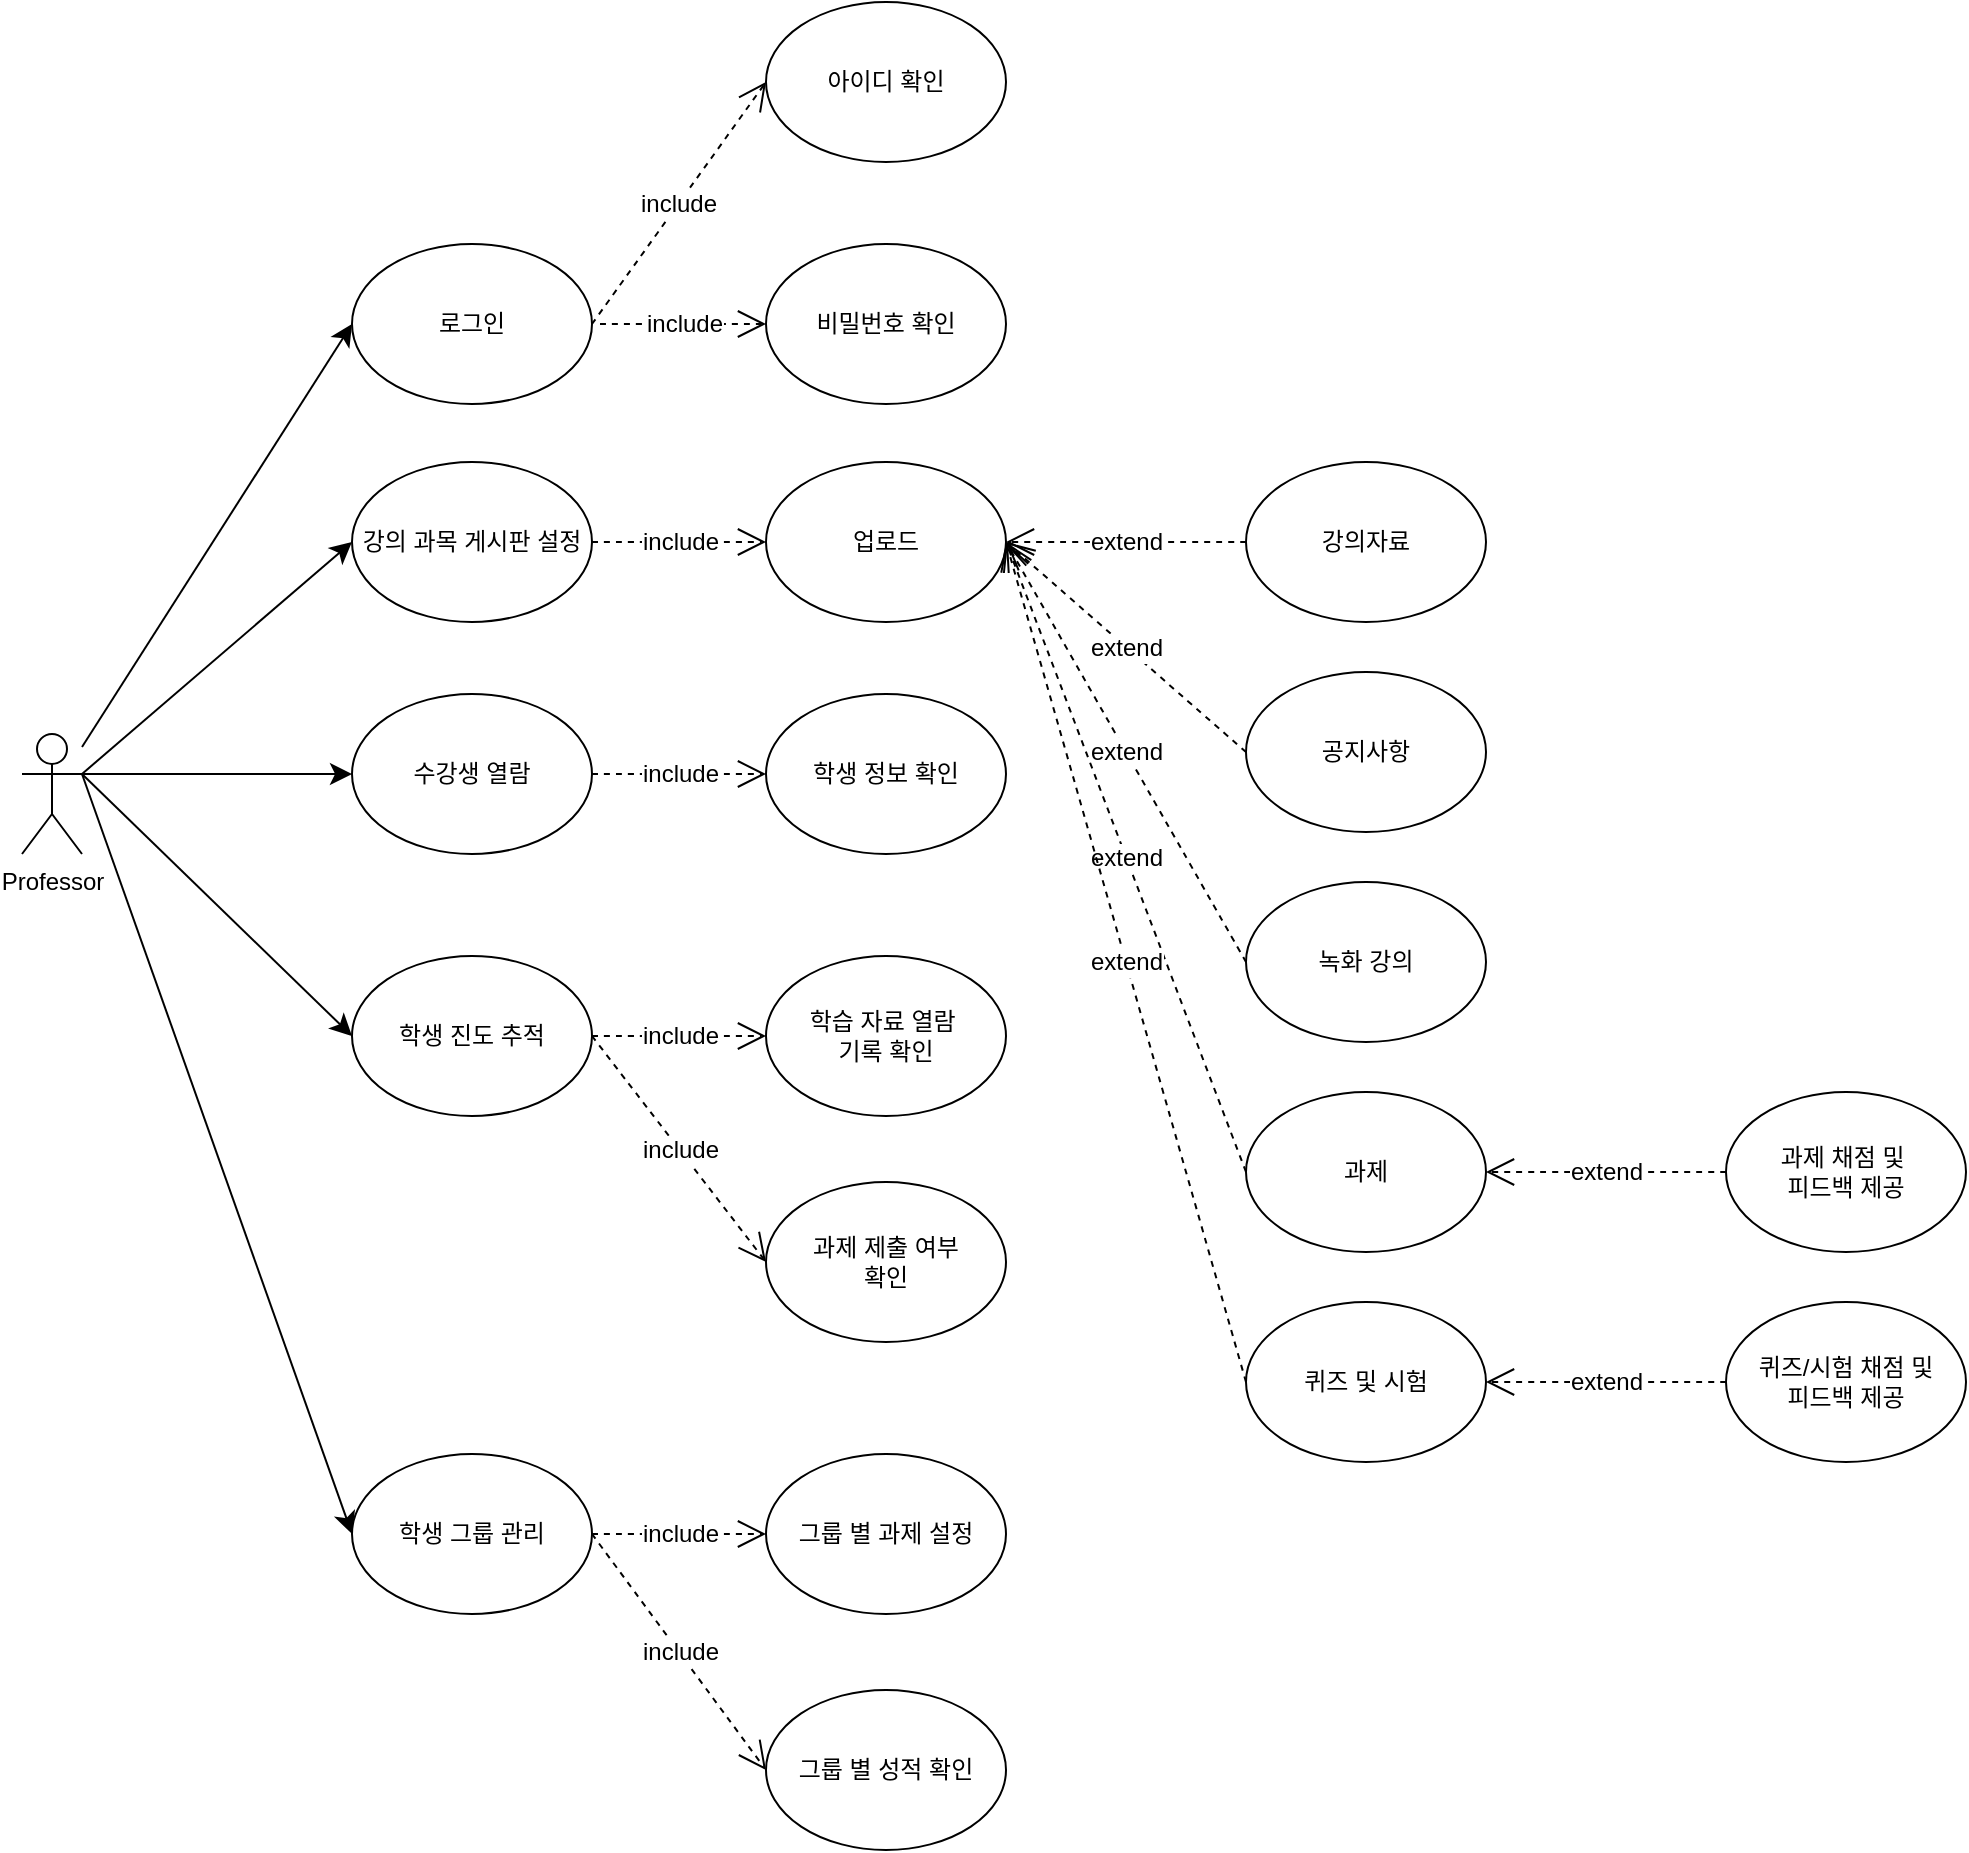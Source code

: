 <mxfile version="24.7.17">
  <diagram name="페이지-1" id="Jaoi5AOhNyEVhdPVCidP">
    <mxGraphModel dx="1144" dy="1217" grid="0" gridSize="10" guides="1" tooltips="1" connect="1" arrows="1" fold="1" page="0" pageScale="1" pageWidth="827" pageHeight="1169" math="0" shadow="0">
      <root>
        <mxCell id="0" />
        <mxCell id="1" parent="0" />
        <mxCell id="BDrPamRUkd0UW-RTRhFA-13" value="" style="edgeStyle=none;curved=1;rounded=0;orthogonalLoop=1;jettySize=auto;html=1;fontSize=12;startSize=8;endSize=8;entryX=0;entryY=0.5;entryDx=0;entryDy=0;" edge="1" parent="1" source="BDrPamRUkd0UW-RTRhFA-1" target="BDrPamRUkd0UW-RTRhFA-9">
          <mxGeometry relative="1" as="geometry" />
        </mxCell>
        <mxCell id="BDrPamRUkd0UW-RTRhFA-19" value="" style="edgeStyle=none;curved=1;rounded=0;orthogonalLoop=1;jettySize=auto;html=1;fontSize=12;startSize=8;endSize=8;entryX=0;entryY=0.5;entryDx=0;entryDy=0;exitX=1;exitY=0.333;exitDx=0;exitDy=0;exitPerimeter=0;" edge="1" parent="1" source="BDrPamRUkd0UW-RTRhFA-1" target="BDrPamRUkd0UW-RTRhFA-11">
          <mxGeometry relative="1" as="geometry">
            <Array as="points" />
          </mxGeometry>
        </mxCell>
        <mxCell id="BDrPamRUkd0UW-RTRhFA-1" value="Professor" style="shape=umlActor;verticalLabelPosition=bottom;verticalAlign=top;html=1;outlineConnect=0;" vertex="1" parent="1">
          <mxGeometry x="-80" y="163" width="30" height="60" as="geometry" />
        </mxCell>
        <mxCell id="BDrPamRUkd0UW-RTRhFA-7" value="수강생 열람" style="ellipse;whiteSpace=wrap;html=1;" vertex="1" parent="1">
          <mxGeometry x="85" y="143" width="120" height="80" as="geometry" />
        </mxCell>
        <mxCell id="BDrPamRUkd0UW-RTRhFA-8" value="강의 과목 게시판 설정" style="ellipse;whiteSpace=wrap;html=1;" vertex="1" parent="1">
          <mxGeometry x="85" y="27" width="120" height="80" as="geometry" />
        </mxCell>
        <mxCell id="BDrPamRUkd0UW-RTRhFA-9" value="로그인" style="ellipse;whiteSpace=wrap;html=1;" vertex="1" parent="1">
          <mxGeometry x="85" y="-82" width="120" height="80" as="geometry" />
        </mxCell>
        <mxCell id="BDrPamRUkd0UW-RTRhFA-10" value="학생 진도 추적" style="ellipse;whiteSpace=wrap;html=1;" vertex="1" parent="1">
          <mxGeometry x="85" y="274" width="120" height="80" as="geometry" />
        </mxCell>
        <mxCell id="BDrPamRUkd0UW-RTRhFA-11" value="학생 그룹 관리" style="ellipse;whiteSpace=wrap;html=1;" vertex="1" parent="1">
          <mxGeometry x="85" y="523" width="120" height="80" as="geometry" />
        </mxCell>
        <mxCell id="BDrPamRUkd0UW-RTRhFA-12" value="비밀번호 확인" style="ellipse;whiteSpace=wrap;html=1;" vertex="1" parent="1">
          <mxGeometry x="292" y="-82" width="120" height="80" as="geometry" />
        </mxCell>
        <mxCell id="BDrPamRUkd0UW-RTRhFA-14" value="" style="endArrow=classic;html=1;rounded=0;fontSize=12;startSize=8;endSize=8;curved=1;exitX=1;exitY=0.333;exitDx=0;exitDy=0;exitPerimeter=0;entryX=0;entryY=0.5;entryDx=0;entryDy=0;" edge="1" parent="1" source="BDrPamRUkd0UW-RTRhFA-1" target="BDrPamRUkd0UW-RTRhFA-8">
          <mxGeometry width="50" height="50" relative="1" as="geometry">
            <mxPoint x="29" y="244" as="sourcePoint" />
            <mxPoint x="56" y="260" as="targetPoint" />
          </mxGeometry>
        </mxCell>
        <mxCell id="BDrPamRUkd0UW-RTRhFA-15" value="" style="endArrow=classic;html=1;rounded=0;fontSize=12;startSize=8;endSize=8;curved=1;exitX=1;exitY=0.333;exitDx=0;exitDy=0;exitPerimeter=0;entryX=0;entryY=0.5;entryDx=0;entryDy=0;" edge="1" parent="1" source="BDrPamRUkd0UW-RTRhFA-1" target="BDrPamRUkd0UW-RTRhFA-7">
          <mxGeometry width="50" height="50" relative="1" as="geometry">
            <mxPoint x="29" y="244" as="sourcePoint" />
            <mxPoint x="79" y="194" as="targetPoint" />
          </mxGeometry>
        </mxCell>
        <mxCell id="BDrPamRUkd0UW-RTRhFA-18" value="" style="endArrow=classic;html=1;rounded=0;fontSize=12;startSize=8;endSize=8;curved=1;exitX=1;exitY=0.333;exitDx=0;exitDy=0;exitPerimeter=0;entryX=0;entryY=0.5;entryDx=0;entryDy=0;" edge="1" parent="1" source="BDrPamRUkd0UW-RTRhFA-1" target="BDrPamRUkd0UW-RTRhFA-10">
          <mxGeometry width="50" height="50" relative="1" as="geometry">
            <mxPoint x="29" y="244" as="sourcePoint" />
            <mxPoint x="79" y="194" as="targetPoint" />
          </mxGeometry>
        </mxCell>
        <mxCell id="BDrPamRUkd0UW-RTRhFA-21" value="아이디 확인" style="ellipse;whiteSpace=wrap;html=1;" vertex="1" parent="1">
          <mxGeometry x="292" y="-203" width="120" height="80" as="geometry" />
        </mxCell>
        <mxCell id="BDrPamRUkd0UW-RTRhFA-22" value="include" style="endArrow=open;endSize=12;dashed=1;html=1;rounded=0;fontSize=12;curved=1;exitX=1;exitY=0.5;exitDx=0;exitDy=0;entryX=0;entryY=0.5;entryDx=0;entryDy=0;" edge="1" parent="1" source="BDrPamRUkd0UW-RTRhFA-9" target="BDrPamRUkd0UW-RTRhFA-21">
          <mxGeometry width="160" relative="1" as="geometry">
            <mxPoint x="209" y="-16" as="sourcePoint" />
            <mxPoint x="425" y="-96" as="targetPoint" />
          </mxGeometry>
        </mxCell>
        <mxCell id="BDrPamRUkd0UW-RTRhFA-23" value="include" style="endArrow=open;endSize=12;dashed=1;html=1;rounded=0;fontSize=12;curved=1;entryX=0;entryY=0.5;entryDx=0;entryDy=0;" edge="1" parent="1" target="BDrPamRUkd0UW-RTRhFA-12">
          <mxGeometry width="160" relative="1" as="geometry">
            <mxPoint x="209" y="-42" as="sourcePoint" />
            <mxPoint x="215" y="-32" as="targetPoint" />
          </mxGeometry>
        </mxCell>
        <mxCell id="BDrPamRUkd0UW-RTRhFA-24" value="업로드" style="ellipse;whiteSpace=wrap;html=1;" vertex="1" parent="1">
          <mxGeometry x="292" y="27" width="120" height="80" as="geometry" />
        </mxCell>
        <mxCell id="BDrPamRUkd0UW-RTRhFA-25" value="학생 정보 확인" style="ellipse;whiteSpace=wrap;html=1;" vertex="1" parent="1">
          <mxGeometry x="292" y="143" width="120" height="80" as="geometry" />
        </mxCell>
        <mxCell id="BDrPamRUkd0UW-RTRhFA-26" value="학습 자료 열람&amp;nbsp;&lt;div&gt;기록 확인&lt;/div&gt;" style="ellipse;whiteSpace=wrap;html=1;" vertex="1" parent="1">
          <mxGeometry x="292" y="274" width="120" height="80" as="geometry" />
        </mxCell>
        <mxCell id="BDrPamRUkd0UW-RTRhFA-27" value="과제 제출 여부&lt;div&gt;확인&lt;/div&gt;" style="ellipse;whiteSpace=wrap;html=1;" vertex="1" parent="1">
          <mxGeometry x="292" y="387" width="120" height="80" as="geometry" />
        </mxCell>
        <mxCell id="BDrPamRUkd0UW-RTRhFA-28" value="그룹 별 과제 설정" style="ellipse;whiteSpace=wrap;html=1;" vertex="1" parent="1">
          <mxGeometry x="292" y="523" width="120" height="80" as="geometry" />
        </mxCell>
        <mxCell id="BDrPamRUkd0UW-RTRhFA-29" value="그룹 별 성적 확인" style="ellipse;whiteSpace=wrap;html=1;" vertex="1" parent="1">
          <mxGeometry x="292" y="641" width="120" height="80" as="geometry" />
        </mxCell>
        <mxCell id="BDrPamRUkd0UW-RTRhFA-30" value="include" style="endArrow=open;endSize=12;dashed=1;html=1;rounded=0;fontSize=12;curved=1;entryX=0;entryY=0.5;entryDx=0;entryDy=0;exitX=1;exitY=0.5;exitDx=0;exitDy=0;" edge="1" parent="1" source="BDrPamRUkd0UW-RTRhFA-8" target="BDrPamRUkd0UW-RTRhFA-24">
          <mxGeometry width="160" relative="1" as="geometry">
            <mxPoint x="219" y="-32" as="sourcePoint" />
            <mxPoint x="302" y="-32" as="targetPoint" />
          </mxGeometry>
        </mxCell>
        <mxCell id="BDrPamRUkd0UW-RTRhFA-31" value="include" style="endArrow=open;endSize=12;dashed=1;html=1;rounded=0;fontSize=12;curved=1;entryX=0;entryY=0.5;entryDx=0;entryDy=0;exitX=1;exitY=0.5;exitDx=0;exitDy=0;" edge="1" parent="1" source="BDrPamRUkd0UW-RTRhFA-7" target="BDrPamRUkd0UW-RTRhFA-25">
          <mxGeometry width="160" relative="1" as="geometry">
            <mxPoint x="215" y="77" as="sourcePoint" />
            <mxPoint x="302" y="77" as="targetPoint" />
          </mxGeometry>
        </mxCell>
        <mxCell id="BDrPamRUkd0UW-RTRhFA-32" value="include" style="endArrow=open;endSize=12;dashed=1;html=1;rounded=0;fontSize=12;curved=1;entryX=0;entryY=0.5;entryDx=0;entryDy=0;exitX=1;exitY=0.5;exitDx=0;exitDy=0;" edge="1" parent="1" source="BDrPamRUkd0UW-RTRhFA-10" target="BDrPamRUkd0UW-RTRhFA-26">
          <mxGeometry width="160" relative="1" as="geometry">
            <mxPoint x="215" y="193" as="sourcePoint" />
            <mxPoint x="302" y="193" as="targetPoint" />
          </mxGeometry>
        </mxCell>
        <mxCell id="BDrPamRUkd0UW-RTRhFA-33" value="include" style="endArrow=open;endSize=12;dashed=1;html=1;rounded=0;fontSize=12;curved=1;entryX=0;entryY=0.5;entryDx=0;entryDy=0;exitX=1;exitY=0.5;exitDx=0;exitDy=0;" edge="1" parent="1" source="BDrPamRUkd0UW-RTRhFA-10" target="BDrPamRUkd0UW-RTRhFA-27">
          <mxGeometry width="160" relative="1" as="geometry">
            <mxPoint x="215" y="324" as="sourcePoint" />
            <mxPoint x="302" y="324" as="targetPoint" />
          </mxGeometry>
        </mxCell>
        <mxCell id="BDrPamRUkd0UW-RTRhFA-34" value="include" style="endArrow=open;endSize=12;dashed=1;html=1;rounded=0;fontSize=12;curved=1;entryX=0;entryY=0.5;entryDx=0;entryDy=0;exitX=1;exitY=0.5;exitDx=0;exitDy=0;" edge="1" parent="1" source="BDrPamRUkd0UW-RTRhFA-11" target="BDrPamRUkd0UW-RTRhFA-28">
          <mxGeometry width="160" relative="1" as="geometry">
            <mxPoint x="225" y="334" as="sourcePoint" />
            <mxPoint x="312" y="334" as="targetPoint" />
          </mxGeometry>
        </mxCell>
        <mxCell id="BDrPamRUkd0UW-RTRhFA-35" value="include" style="endArrow=open;endSize=12;dashed=1;html=1;rounded=0;fontSize=12;curved=1;entryX=0;entryY=0.5;entryDx=0;entryDy=0;exitX=1;exitY=0.5;exitDx=0;exitDy=0;" edge="1" parent="1" source="BDrPamRUkd0UW-RTRhFA-11" target="BDrPamRUkd0UW-RTRhFA-29">
          <mxGeometry width="160" relative="1" as="geometry">
            <mxPoint x="215" y="573" as="sourcePoint" />
            <mxPoint x="302" y="573" as="targetPoint" />
          </mxGeometry>
        </mxCell>
        <mxCell id="BDrPamRUkd0UW-RTRhFA-36" value="강의자료" style="ellipse;whiteSpace=wrap;html=1;" vertex="1" parent="1">
          <mxGeometry x="532" y="27" width="120" height="80" as="geometry" />
        </mxCell>
        <mxCell id="BDrPamRUkd0UW-RTRhFA-39" value="extend" style="endArrow=open;endSize=12;dashed=1;html=1;rounded=0;fontSize=12;curved=1;entryX=1;entryY=0.5;entryDx=0;entryDy=0;exitX=0;exitY=0.5;exitDx=0;exitDy=0;" edge="1" parent="1" source="BDrPamRUkd0UW-RTRhFA-36" target="BDrPamRUkd0UW-RTRhFA-24">
          <mxGeometry width="160" relative="1" as="geometry">
            <mxPoint x="219" y="-32" as="sourcePoint" />
            <mxPoint x="302" y="-32" as="targetPoint" />
          </mxGeometry>
        </mxCell>
        <mxCell id="BDrPamRUkd0UW-RTRhFA-40" value="공지사항" style="ellipse;whiteSpace=wrap;html=1;" vertex="1" parent="1">
          <mxGeometry x="532" y="132" width="120" height="80" as="geometry" />
        </mxCell>
        <mxCell id="BDrPamRUkd0UW-RTRhFA-41" value="extend" style="endArrow=open;endSize=12;dashed=1;html=1;rounded=0;fontSize=12;curved=1;entryX=1;entryY=0.5;entryDx=0;entryDy=0;exitX=0;exitY=0.5;exitDx=0;exitDy=0;" edge="1" parent="1" source="BDrPamRUkd0UW-RTRhFA-40" target="BDrPamRUkd0UW-RTRhFA-24">
          <mxGeometry width="160" relative="1" as="geometry">
            <mxPoint x="219" y="74" as="sourcePoint" />
            <mxPoint x="412" y="173" as="targetPoint" />
          </mxGeometry>
        </mxCell>
        <mxCell id="BDrPamRUkd0UW-RTRhFA-42" value="녹화 강의" style="ellipse;whiteSpace=wrap;html=1;" vertex="1" parent="1">
          <mxGeometry x="532" y="237" width="120" height="80" as="geometry" />
        </mxCell>
        <mxCell id="BDrPamRUkd0UW-RTRhFA-43" value="과제" style="ellipse;whiteSpace=wrap;html=1;" vertex="1" parent="1">
          <mxGeometry x="532" y="342" width="120" height="80" as="geometry" />
        </mxCell>
        <mxCell id="BDrPamRUkd0UW-RTRhFA-44" value="퀴즈 및 시험" style="ellipse;whiteSpace=wrap;html=1;" vertex="1" parent="1">
          <mxGeometry x="532" y="447" width="120" height="80" as="geometry" />
        </mxCell>
        <mxCell id="BDrPamRUkd0UW-RTRhFA-45" value="extend" style="endArrow=open;endSize=12;dashed=1;html=1;rounded=0;fontSize=12;curved=1;entryX=1;entryY=0.5;entryDx=0;entryDy=0;exitX=0;exitY=0.5;exitDx=0;exitDy=0;" edge="1" parent="1" source="BDrPamRUkd0UW-RTRhFA-42" target="BDrPamRUkd0UW-RTRhFA-24">
          <mxGeometry width="160" relative="1" as="geometry">
            <mxPoint x="542" y="182" as="sourcePoint" />
            <mxPoint x="422" y="77" as="targetPoint" />
          </mxGeometry>
        </mxCell>
        <mxCell id="BDrPamRUkd0UW-RTRhFA-46" value="extend" style="endArrow=open;endSize=12;dashed=1;html=1;rounded=0;fontSize=12;curved=1;entryX=1;entryY=0.5;entryDx=0;entryDy=0;exitX=0;exitY=0.5;exitDx=0;exitDy=0;" edge="1" parent="1" source="BDrPamRUkd0UW-RTRhFA-43" target="BDrPamRUkd0UW-RTRhFA-24">
          <mxGeometry width="160" relative="1" as="geometry">
            <mxPoint x="542" y="287" as="sourcePoint" />
            <mxPoint x="422" y="77" as="targetPoint" />
          </mxGeometry>
        </mxCell>
        <mxCell id="BDrPamRUkd0UW-RTRhFA-47" value="extend" style="endArrow=open;endSize=12;dashed=1;html=1;rounded=0;fontSize=12;curved=1;entryX=1;entryY=0.5;entryDx=0;entryDy=0;exitX=0;exitY=0.5;exitDx=0;exitDy=0;" edge="1" parent="1" source="BDrPamRUkd0UW-RTRhFA-44" target="BDrPamRUkd0UW-RTRhFA-24">
          <mxGeometry width="160" relative="1" as="geometry">
            <mxPoint x="542" y="392" as="sourcePoint" />
            <mxPoint x="422" y="77" as="targetPoint" />
          </mxGeometry>
        </mxCell>
        <mxCell id="BDrPamRUkd0UW-RTRhFA-48" value="퀴즈/시험 채점 및&lt;div&gt;피드백 제공&lt;/div&gt;" style="ellipse;whiteSpace=wrap;html=1;" vertex="1" parent="1">
          <mxGeometry x="772" y="447" width="120" height="80" as="geometry" />
        </mxCell>
        <mxCell id="BDrPamRUkd0UW-RTRhFA-49" value="과제 채점 및&amp;nbsp;&lt;div&gt;피드백 제공&lt;/div&gt;" style="ellipse;whiteSpace=wrap;html=1;" vertex="1" parent="1">
          <mxGeometry x="772" y="342" width="120" height="80" as="geometry" />
        </mxCell>
        <mxCell id="BDrPamRUkd0UW-RTRhFA-50" value="extend" style="endArrow=open;endSize=12;dashed=1;html=1;rounded=0;fontSize=12;curved=1;entryX=1;entryY=0.5;entryDx=0;entryDy=0;exitX=0;exitY=0.5;exitDx=0;exitDy=0;" edge="1" parent="1" source="BDrPamRUkd0UW-RTRhFA-49" target="BDrPamRUkd0UW-RTRhFA-43">
          <mxGeometry width="160" relative="1" as="geometry">
            <mxPoint x="542" y="392" as="sourcePoint" />
            <mxPoint x="422" y="77" as="targetPoint" />
          </mxGeometry>
        </mxCell>
        <mxCell id="BDrPamRUkd0UW-RTRhFA-51" value="extend" style="endArrow=open;endSize=12;dashed=1;html=1;rounded=0;fontSize=12;curved=1;entryX=1;entryY=0.5;entryDx=0;entryDy=0;exitX=0;exitY=0.5;exitDx=0;exitDy=0;" edge="1" parent="1" source="BDrPamRUkd0UW-RTRhFA-48" target="BDrPamRUkd0UW-RTRhFA-44">
          <mxGeometry width="160" relative="1" as="geometry">
            <mxPoint x="552" y="402" as="sourcePoint" />
            <mxPoint x="432" y="87" as="targetPoint" />
          </mxGeometry>
        </mxCell>
      </root>
    </mxGraphModel>
  </diagram>
</mxfile>
